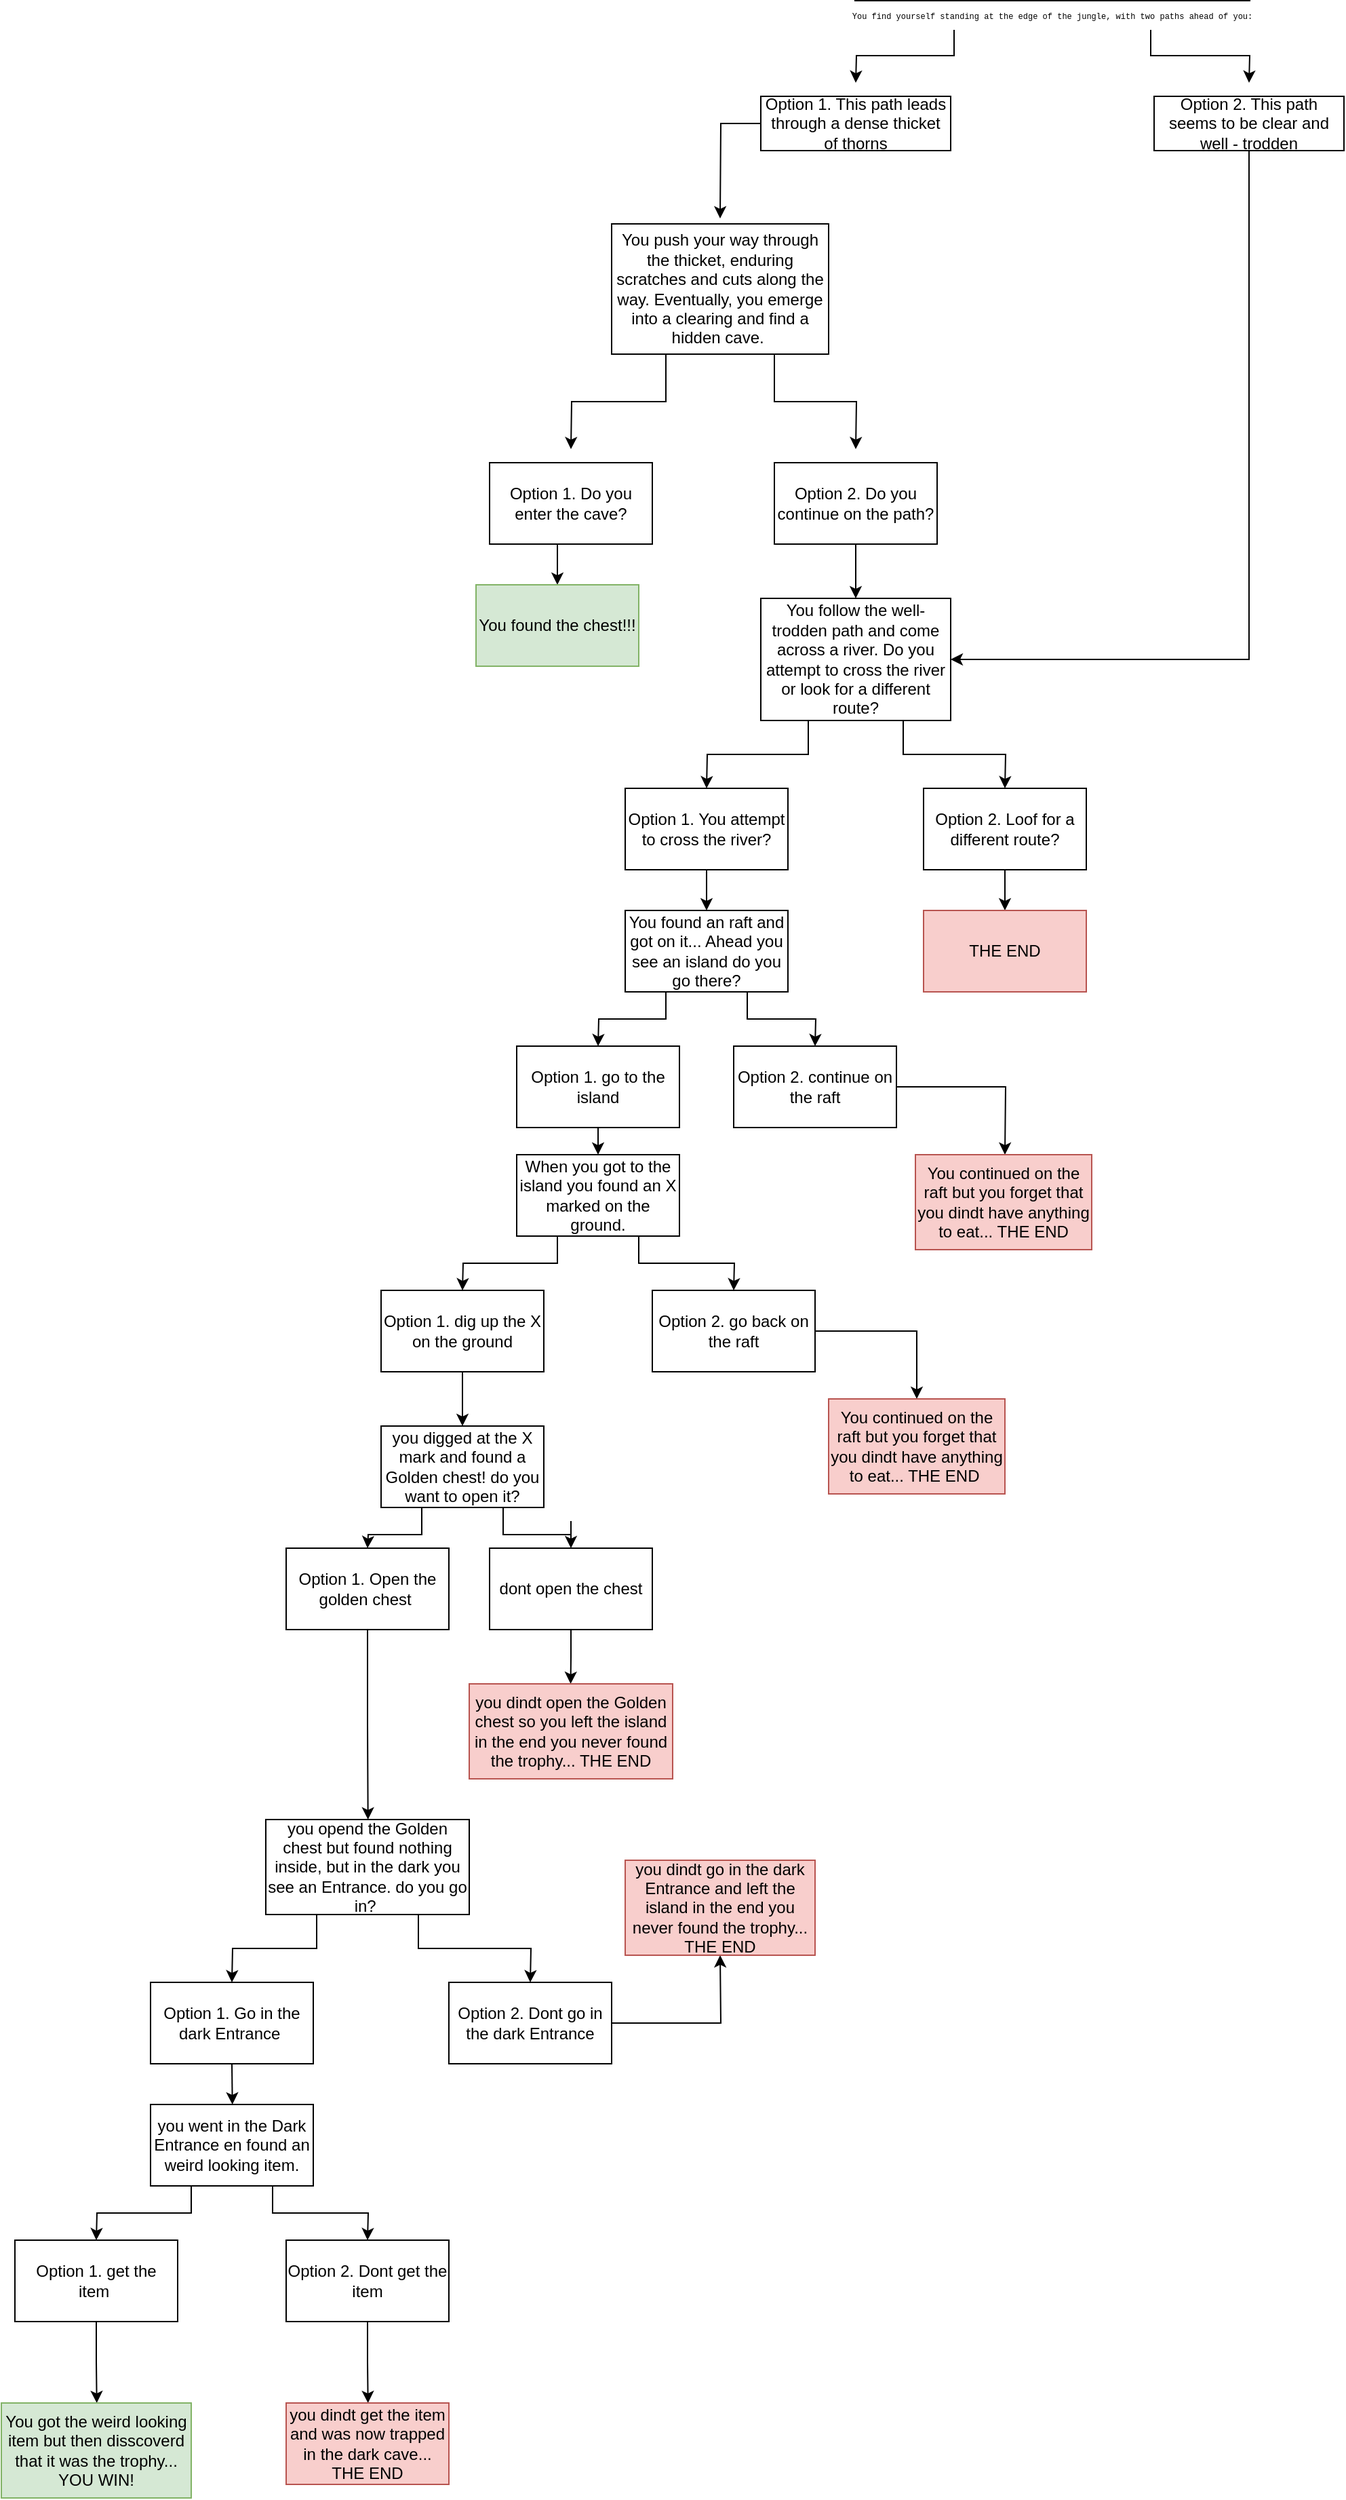 <mxfile version="26.0.16">
  <diagram name="Pagina-1" id="CJ0WEWoVMeAAJBqQBiX7">
    <mxGraphModel dx="3407" dy="1114" grid="1" gridSize="10" guides="1" tooltips="1" connect="1" arrows="1" fold="1" page="1" pageScale="1" pageWidth="827" pageHeight="1169" math="0" shadow="0">
      <root>
        <mxCell id="0" />
        <mxCell id="1" parent="0" />
        <mxCell id="uEitXy7AAJIS3yc4FK4V-7" style="edgeStyle=orthogonalEdgeStyle;rounded=0;orthogonalLoop=1;jettySize=auto;html=1;exitX=0.25;exitY=1;exitDx=0;exitDy=0;" edge="1" parent="1" source="uEitXy7AAJIS3yc4FK4V-3">
          <mxGeometry relative="1" as="geometry">
            <mxPoint x="240" y="450" as="targetPoint" />
          </mxGeometry>
        </mxCell>
        <mxCell id="uEitXy7AAJIS3yc4FK4V-8" style="edgeStyle=orthogonalEdgeStyle;rounded=0;orthogonalLoop=1;jettySize=auto;html=1;exitX=0.75;exitY=1;exitDx=0;exitDy=0;" edge="1" parent="1" source="uEitXy7AAJIS3yc4FK4V-3">
          <mxGeometry relative="1" as="geometry">
            <mxPoint x="530" y="450" as="targetPoint" />
          </mxGeometry>
        </mxCell>
        <mxCell id="uEitXy7AAJIS3yc4FK4V-3" value="&lt;div style=&quot;line-height: 19px;&quot;&gt;&lt;span style=&quot;font-family: Consolas, &amp;quot;Courier New&amp;quot;, monospace; white-space: pre;&quot;&gt;&lt;font style=&quot;font-size: 6px;&quot;&gt;You find yourself standing at the edge of the jungle, with two paths ahead of you:&lt;/font&gt;&lt;/span&gt;&lt;/div&gt;" style="rounded=1;whiteSpace=wrap;html=1;absoluteArcSize=1;arcSize=0;strokeWidth=2;fontColor=light-dark(#000000, #121212);labelBackgroundColor=light-dark(#ffffff, #ededed);" vertex="1" parent="1">
          <mxGeometry x="240" y="390" width="290" height="20" as="geometry" />
        </mxCell>
        <mxCell id="uEitXy7AAJIS3yc4FK4V-15" style="edgeStyle=orthogonalEdgeStyle;rounded=0;orthogonalLoop=1;jettySize=auto;html=1;exitX=0;exitY=0.5;exitDx=0;exitDy=0;" edge="1" parent="1" source="uEitXy7AAJIS3yc4FK4V-13">
          <mxGeometry relative="1" as="geometry">
            <mxPoint x="140" y="550" as="targetPoint" />
          </mxGeometry>
        </mxCell>
        <mxCell id="uEitXy7AAJIS3yc4FK4V-13" value="Option 1. This path leads through a dense thicket of thorns" style="whiteSpace=wrap;html=1;" vertex="1" parent="1">
          <mxGeometry x="170" y="460" width="140" height="40" as="geometry" />
        </mxCell>
        <mxCell id="uEitXy7AAJIS3yc4FK4V-92" style="edgeStyle=orthogonalEdgeStyle;rounded=0;orthogonalLoop=1;jettySize=auto;html=1;exitX=0.5;exitY=1;exitDx=0;exitDy=0;entryX=1;entryY=0.5;entryDx=0;entryDy=0;" edge="1" parent="1" source="uEitXy7AAJIS3yc4FK4V-14" target="uEitXy7AAJIS3yc4FK4V-25">
          <mxGeometry relative="1" as="geometry" />
        </mxCell>
        <mxCell id="uEitXy7AAJIS3yc4FK4V-14" value="&lt;font style=&quot;color: rgb(0, 0, 0);&quot;&gt;Option 2. This path seems to be clear and well - trodden&lt;/font&gt;" style="whiteSpace=wrap;html=1;" vertex="1" parent="1">
          <mxGeometry x="460" y="460" width="140" height="40" as="geometry" />
        </mxCell>
        <mxCell id="uEitXy7AAJIS3yc4FK4V-17" style="edgeStyle=orthogonalEdgeStyle;rounded=0;orthogonalLoop=1;jettySize=auto;html=1;exitX=0.25;exitY=1;exitDx=0;exitDy=0;" edge="1" parent="1" source="uEitXy7AAJIS3yc4FK4V-16">
          <mxGeometry relative="1" as="geometry">
            <mxPoint x="30" y="720" as="targetPoint" />
          </mxGeometry>
        </mxCell>
        <mxCell id="uEitXy7AAJIS3yc4FK4V-18" style="edgeStyle=orthogonalEdgeStyle;rounded=0;orthogonalLoop=1;jettySize=auto;html=1;exitX=0.75;exitY=1;exitDx=0;exitDy=0;" edge="1" parent="1" source="uEitXy7AAJIS3yc4FK4V-16">
          <mxGeometry relative="1" as="geometry">
            <mxPoint x="240" y="720" as="targetPoint" />
          </mxGeometry>
        </mxCell>
        <mxCell id="uEitXy7AAJIS3yc4FK4V-16" value="You push your way through the thicket, enduring scratches and cuts along the way. Eventually, you emerge into a clearing and find a hidden cave.&amp;nbsp;" style="whiteSpace=wrap;html=1;" vertex="1" parent="1">
          <mxGeometry x="60" y="554" width="160" height="96" as="geometry" />
        </mxCell>
        <mxCell id="uEitXy7AAJIS3yc4FK4V-24" style="edgeStyle=orthogonalEdgeStyle;rounded=0;orthogonalLoop=1;jettySize=auto;html=1;exitX=0.5;exitY=1;exitDx=0;exitDy=0;" edge="1" parent="1" source="uEitXy7AAJIS3yc4FK4V-19">
          <mxGeometry relative="1" as="geometry">
            <mxPoint x="240" y="830" as="targetPoint" />
          </mxGeometry>
        </mxCell>
        <mxCell id="uEitXy7AAJIS3yc4FK4V-19" value="&lt;font style=&quot;color: rgb(0, 0, 0);&quot;&gt;Option 2. Do you continue on the path?&lt;/font&gt;" style="whiteSpace=wrap;html=1;" vertex="1" parent="1">
          <mxGeometry x="180" y="730" width="120" height="60" as="geometry" />
        </mxCell>
        <mxCell id="uEitXy7AAJIS3yc4FK4V-22" style="edgeStyle=orthogonalEdgeStyle;rounded=0;orthogonalLoop=1;jettySize=auto;html=1;exitX=0.5;exitY=1;exitDx=0;exitDy=0;" edge="1" parent="1" source="uEitXy7AAJIS3yc4FK4V-21">
          <mxGeometry relative="1" as="geometry">
            <mxPoint x="20" y="820" as="targetPoint" />
          </mxGeometry>
        </mxCell>
        <mxCell id="uEitXy7AAJIS3yc4FK4V-21" value="Option 1. Do you enter the cave?" style="whiteSpace=wrap;html=1;" vertex="1" parent="1">
          <mxGeometry x="-30" y="730" width="120" height="60" as="geometry" />
        </mxCell>
        <mxCell id="uEitXy7AAJIS3yc4FK4V-23" value="You found the chest!!!" style="whiteSpace=wrap;html=1;fillColor=#d5e8d4;strokeColor=#82b366;" vertex="1" parent="1">
          <mxGeometry x="-40" y="820" width="120" height="60" as="geometry" />
        </mxCell>
        <mxCell id="uEitXy7AAJIS3yc4FK4V-26" style="edgeStyle=orthogonalEdgeStyle;rounded=0;orthogonalLoop=1;jettySize=auto;html=1;exitX=0.25;exitY=1;exitDx=0;exitDy=0;" edge="1" parent="1" source="uEitXy7AAJIS3yc4FK4V-25">
          <mxGeometry relative="1" as="geometry">
            <mxPoint x="130" y="970" as="targetPoint" />
          </mxGeometry>
        </mxCell>
        <mxCell id="uEitXy7AAJIS3yc4FK4V-27" style="edgeStyle=orthogonalEdgeStyle;rounded=0;orthogonalLoop=1;jettySize=auto;html=1;exitX=0.75;exitY=1;exitDx=0;exitDy=0;" edge="1" parent="1" source="uEitXy7AAJIS3yc4FK4V-25">
          <mxGeometry relative="1" as="geometry">
            <mxPoint x="350" y="970" as="targetPoint" />
          </mxGeometry>
        </mxCell>
        <mxCell id="uEitXy7AAJIS3yc4FK4V-25" value="You follow the well-trodden path and come across a river. Do you attempt to cross the river or look for a different route?" style="whiteSpace=wrap;html=1;" vertex="1" parent="1">
          <mxGeometry x="170" y="830" width="140" height="90" as="geometry" />
        </mxCell>
        <mxCell id="uEitXy7AAJIS3yc4FK4V-30" style="edgeStyle=orthogonalEdgeStyle;rounded=0;orthogonalLoop=1;jettySize=auto;html=1;exitX=0.5;exitY=1;exitDx=0;exitDy=0;" edge="1" parent="1" source="uEitXy7AAJIS3yc4FK4V-28">
          <mxGeometry relative="1" as="geometry">
            <mxPoint x="130" y="1060" as="targetPoint" />
          </mxGeometry>
        </mxCell>
        <mxCell id="uEitXy7AAJIS3yc4FK4V-28" value="Option 1. You attempt to cross the river?" style="whiteSpace=wrap;html=1;" vertex="1" parent="1">
          <mxGeometry x="70" y="970" width="120" height="60" as="geometry" />
        </mxCell>
        <mxCell id="uEitXy7AAJIS3yc4FK4V-33" style="edgeStyle=orthogonalEdgeStyle;rounded=0;orthogonalLoop=1;jettySize=auto;html=1;exitX=0.5;exitY=1;exitDx=0;exitDy=0;" edge="1" parent="1" source="uEitXy7AAJIS3yc4FK4V-29">
          <mxGeometry relative="1" as="geometry">
            <mxPoint x="350" y="1060" as="targetPoint" />
          </mxGeometry>
        </mxCell>
        <mxCell id="uEitXy7AAJIS3yc4FK4V-29" value="Option 2. Loof for a different route?" style="whiteSpace=wrap;html=1;" vertex="1" parent="1">
          <mxGeometry x="290" y="970" width="120" height="60" as="geometry" />
        </mxCell>
        <mxCell id="uEitXy7AAJIS3yc4FK4V-40" style="edgeStyle=orthogonalEdgeStyle;rounded=0;orthogonalLoop=1;jettySize=auto;html=1;exitX=0.25;exitY=1;exitDx=0;exitDy=0;" edge="1" parent="1" source="uEitXy7AAJIS3yc4FK4V-32">
          <mxGeometry relative="1" as="geometry">
            <mxPoint x="50" y="1160" as="targetPoint" />
          </mxGeometry>
        </mxCell>
        <mxCell id="uEitXy7AAJIS3yc4FK4V-41" style="edgeStyle=orthogonalEdgeStyle;rounded=0;orthogonalLoop=1;jettySize=auto;html=1;exitX=0.75;exitY=1;exitDx=0;exitDy=0;" edge="1" parent="1" source="uEitXy7AAJIS3yc4FK4V-32">
          <mxGeometry relative="1" as="geometry">
            <mxPoint x="210" y="1160" as="targetPoint" />
          </mxGeometry>
        </mxCell>
        <mxCell id="uEitXy7AAJIS3yc4FK4V-32" value="You found an raft and got on it... Ahead you see an island do you go there?" style="whiteSpace=wrap;html=1;" vertex="1" parent="1">
          <mxGeometry x="70" y="1060" width="120" height="60" as="geometry" />
        </mxCell>
        <mxCell id="uEitXy7AAJIS3yc4FK4V-34" value="THE END" style="whiteSpace=wrap;html=1;fillColor=#f8cecc;strokeColor=#b85450;" vertex="1" parent="1">
          <mxGeometry x="290" y="1060" width="120" height="60" as="geometry" />
        </mxCell>
        <mxCell id="uEitXy7AAJIS3yc4FK4V-49" style="edgeStyle=orthogonalEdgeStyle;rounded=0;orthogonalLoop=1;jettySize=auto;html=1;exitX=0.5;exitY=1;exitDx=0;exitDy=0;" edge="1" parent="1" source="uEitXy7AAJIS3yc4FK4V-36">
          <mxGeometry relative="1" as="geometry">
            <mxPoint x="50" y="1240" as="targetPoint" />
          </mxGeometry>
        </mxCell>
        <mxCell id="uEitXy7AAJIS3yc4FK4V-36" value="Option 1. go to the island" style="whiteSpace=wrap;html=1;" vertex="1" parent="1">
          <mxGeometry x="-10" y="1160" width="120" height="60" as="geometry" />
        </mxCell>
        <mxCell id="uEitXy7AAJIS3yc4FK4V-45" style="edgeStyle=orthogonalEdgeStyle;rounded=0;orthogonalLoop=1;jettySize=auto;html=1;exitX=1;exitY=0.5;exitDx=0;exitDy=0;" edge="1" parent="1" source="uEitXy7AAJIS3yc4FK4V-42">
          <mxGeometry relative="1" as="geometry">
            <mxPoint x="350" y="1240" as="targetPoint" />
          </mxGeometry>
        </mxCell>
        <mxCell id="uEitXy7AAJIS3yc4FK4V-42" value="Option 2. continue on the raft" style="whiteSpace=wrap;html=1;" vertex="1" parent="1">
          <mxGeometry x="150" y="1160" width="120" height="60" as="geometry" />
        </mxCell>
        <mxCell id="uEitXy7AAJIS3yc4FK4V-62" style="edgeStyle=orthogonalEdgeStyle;rounded=0;orthogonalLoop=1;jettySize=auto;html=1;exitX=0.5;exitY=1;exitDx=0;exitDy=0;entryX=0.5;entryY=0;entryDx=0;entryDy=0;" edge="1" parent="1" source="uEitXy7AAJIS3yc4FK4V-46" target="uEitXy7AAJIS3yc4FK4V-58">
          <mxGeometry relative="1" as="geometry" />
        </mxCell>
        <mxCell id="uEitXy7AAJIS3yc4FK4V-46" value="Option 1. dig up the X on the ground" style="whiteSpace=wrap;html=1;" vertex="1" parent="1">
          <mxGeometry x="-110" y="1340" width="120" height="60" as="geometry" />
        </mxCell>
        <mxCell id="uEitXy7AAJIS3yc4FK4V-50" style="edgeStyle=orthogonalEdgeStyle;rounded=0;orthogonalLoop=1;jettySize=auto;html=1;exitX=0.25;exitY=1;exitDx=0;exitDy=0;" edge="1" parent="1" source="uEitXy7AAJIS3yc4FK4V-47">
          <mxGeometry relative="1" as="geometry">
            <mxPoint x="-50" y="1340" as="targetPoint" />
          </mxGeometry>
        </mxCell>
        <mxCell id="uEitXy7AAJIS3yc4FK4V-51" style="edgeStyle=orthogonalEdgeStyle;rounded=0;orthogonalLoop=1;jettySize=auto;html=1;exitX=0.75;exitY=1;exitDx=0;exitDy=0;" edge="1" parent="1" source="uEitXy7AAJIS3yc4FK4V-47">
          <mxGeometry relative="1" as="geometry">
            <mxPoint x="150" y="1340" as="targetPoint" />
          </mxGeometry>
        </mxCell>
        <mxCell id="uEitXy7AAJIS3yc4FK4V-47" value="When you got to the island you found an X marked on the ground." style="whiteSpace=wrap;html=1;" vertex="1" parent="1">
          <mxGeometry x="-10" y="1240" width="120" height="60" as="geometry" />
        </mxCell>
        <mxCell id="uEitXy7AAJIS3yc4FK4V-59" style="edgeStyle=orthogonalEdgeStyle;rounded=0;orthogonalLoop=1;jettySize=auto;html=1;exitX=1;exitY=0.5;exitDx=0;exitDy=0;entryX=0.5;entryY=0;entryDx=0;entryDy=0;" edge="1" parent="1" source="uEitXy7AAJIS3yc4FK4V-48" target="uEitXy7AAJIS3yc4FK4V-54">
          <mxGeometry relative="1" as="geometry" />
        </mxCell>
        <mxCell id="uEitXy7AAJIS3yc4FK4V-48" value="Option 2. go back on the raft" style="whiteSpace=wrap;html=1;" vertex="1" parent="1">
          <mxGeometry x="90" y="1340" width="120" height="60" as="geometry" />
        </mxCell>
        <mxCell id="uEitXy7AAJIS3yc4FK4V-52" value="You continued on the raft but you forget that you dindt have anything to eat... THE END" style="whiteSpace=wrap;html=1;fillColor=#f8cecc;strokeColor=#b85450;" vertex="1" parent="1">
          <mxGeometry x="284" y="1240" width="130" height="70" as="geometry" />
        </mxCell>
        <mxCell id="uEitXy7AAJIS3yc4FK4V-54" value="You continued on the raft but you forget that you dindt have anything to eat... THE END&amp;nbsp;" style="whiteSpace=wrap;html=1;fillColor=#f8cecc;strokeColor=#b85450;" vertex="1" parent="1">
          <mxGeometry x="220" y="1420" width="130" height="70" as="geometry" />
        </mxCell>
        <mxCell id="uEitXy7AAJIS3yc4FK4V-69" style="edgeStyle=orthogonalEdgeStyle;rounded=0;orthogonalLoop=1;jettySize=auto;html=1;exitX=0.5;exitY=1;exitDx=0;exitDy=0;" edge="1" parent="1" source="uEitXy7AAJIS3yc4FK4V-57">
          <mxGeometry relative="1" as="geometry">
            <mxPoint x="-119.647" y="1730" as="targetPoint" />
          </mxGeometry>
        </mxCell>
        <mxCell id="uEitXy7AAJIS3yc4FK4V-57" value="Option 1. Open the golden chest&amp;nbsp;" style="whiteSpace=wrap;html=1;" vertex="1" parent="1">
          <mxGeometry x="-180" y="1530" width="120" height="60" as="geometry" />
        </mxCell>
        <mxCell id="uEitXy7AAJIS3yc4FK4V-63" style="edgeStyle=orthogonalEdgeStyle;rounded=0;orthogonalLoop=1;jettySize=auto;html=1;exitX=0.25;exitY=1;exitDx=0;exitDy=0;" edge="1" parent="1" source="uEitXy7AAJIS3yc4FK4V-58">
          <mxGeometry relative="1" as="geometry">
            <mxPoint x="-120" y="1530" as="targetPoint" />
          </mxGeometry>
        </mxCell>
        <mxCell id="uEitXy7AAJIS3yc4FK4V-64" style="edgeStyle=orthogonalEdgeStyle;rounded=0;orthogonalLoop=1;jettySize=auto;html=1;exitX=0.75;exitY=1;exitDx=0;exitDy=0;" edge="1" parent="1" source="uEitXy7AAJIS3yc4FK4V-58">
          <mxGeometry relative="1" as="geometry">
            <mxPoint x="30" y="1530" as="targetPoint" />
          </mxGeometry>
        </mxCell>
        <mxCell id="uEitXy7AAJIS3yc4FK4V-58" value="you digged at the X mark and found a Golden chest! do you want to open it?" style="whiteSpace=wrap;html=1;" vertex="1" parent="1">
          <mxGeometry x="-110" y="1440" width="120" height="60" as="geometry" />
        </mxCell>
        <mxCell id="uEitXy7AAJIS3yc4FK4V-66" style="edgeStyle=orthogonalEdgeStyle;rounded=0;orthogonalLoop=1;jettySize=auto;html=1;exitX=0.5;exitY=1;exitDx=0;exitDy=0;" edge="1" parent="1" source="uEitXy7AAJIS3yc4FK4V-65">
          <mxGeometry relative="1" as="geometry">
            <mxPoint x="29.765" y="1630" as="targetPoint" />
          </mxGeometry>
        </mxCell>
        <mxCell id="uEitXy7AAJIS3yc4FK4V-65" value="dont open the chest" style="whiteSpace=wrap;html=1;" vertex="1" parent="1">
          <mxGeometry x="-30" y="1530" width="120" height="60" as="geometry" />
        </mxCell>
        <mxCell id="uEitXy7AAJIS3yc4FK4V-67" value="you dindt open the Golden chest so you left the island in the end you never found the trophy... THE END" style="whiteSpace=wrap;html=1;fillColor=#f8cecc;strokeColor=#b85450;" vertex="1" parent="1">
          <mxGeometry x="-45" y="1630" width="150" height="70" as="geometry" />
        </mxCell>
        <mxCell id="uEitXy7AAJIS3yc4FK4V-72" style="edgeStyle=orthogonalEdgeStyle;rounded=0;orthogonalLoop=1;jettySize=auto;html=1;exitX=0.25;exitY=1;exitDx=0;exitDy=0;" edge="1" parent="1" source="uEitXy7AAJIS3yc4FK4V-71">
          <mxGeometry relative="1" as="geometry">
            <mxPoint x="-220" y="1850" as="targetPoint" />
          </mxGeometry>
        </mxCell>
        <mxCell id="uEitXy7AAJIS3yc4FK4V-73" style="edgeStyle=orthogonalEdgeStyle;rounded=0;orthogonalLoop=1;jettySize=auto;html=1;exitX=0.75;exitY=1;exitDx=0;exitDy=0;" edge="1" parent="1" source="uEitXy7AAJIS3yc4FK4V-71">
          <mxGeometry relative="1" as="geometry">
            <mxPoint y="1850" as="targetPoint" />
          </mxGeometry>
        </mxCell>
        <mxCell id="uEitXy7AAJIS3yc4FK4V-71" value="you opend the Golden chest but found nothing inside, but in the dark you see an Entrance. do you go in?&amp;nbsp;" style="whiteSpace=wrap;html=1;" vertex="1" parent="1">
          <mxGeometry x="-195" y="1730" width="150" height="70" as="geometry" />
        </mxCell>
        <mxCell id="uEitXy7AAJIS3yc4FK4V-80" style="edgeStyle=orthogonalEdgeStyle;rounded=0;orthogonalLoop=1;jettySize=auto;html=1;exitX=0.5;exitY=1;exitDx=0;exitDy=0;" edge="1" parent="1" source="uEitXy7AAJIS3yc4FK4V-74">
          <mxGeometry relative="1" as="geometry">
            <mxPoint x="-219.647" y="1940" as="targetPoint" />
          </mxGeometry>
        </mxCell>
        <mxCell id="uEitXy7AAJIS3yc4FK4V-74" value="Option 1. Go in the dark Entrance&amp;nbsp;" style="whiteSpace=wrap;html=1;" vertex="1" parent="1">
          <mxGeometry x="-280" y="1850" width="120" height="60" as="geometry" />
        </mxCell>
        <mxCell id="uEitXy7AAJIS3yc4FK4V-76" style="edgeStyle=orthogonalEdgeStyle;rounded=0;orthogonalLoop=1;jettySize=auto;html=1;exitX=1;exitY=0.5;exitDx=0;exitDy=0;" edge="1" parent="1" source="uEitXy7AAJIS3yc4FK4V-75">
          <mxGeometry relative="1" as="geometry">
            <mxPoint x="140" y="1830" as="targetPoint" />
          </mxGeometry>
        </mxCell>
        <mxCell id="uEitXy7AAJIS3yc4FK4V-75" value="Option 2. Dont go in the dark Entrance" style="whiteSpace=wrap;html=1;" vertex="1" parent="1">
          <mxGeometry x="-60" y="1850" width="120" height="60" as="geometry" />
        </mxCell>
        <mxCell id="uEitXy7AAJIS3yc4FK4V-78" value="you dindt go in the dark Entrance and left the island in the end you never found the trophy... THE END" style="whiteSpace=wrap;html=1;fillColor=#f8cecc;strokeColor=#b85450;" vertex="1" parent="1">
          <mxGeometry x="70" y="1760" width="140" height="70" as="geometry" />
        </mxCell>
        <mxCell id="uEitXy7AAJIS3yc4FK4V-82" style="edgeStyle=orthogonalEdgeStyle;rounded=0;orthogonalLoop=1;jettySize=auto;html=1;exitX=0.25;exitY=1;exitDx=0;exitDy=0;" edge="1" parent="1" source="uEitXy7AAJIS3yc4FK4V-81">
          <mxGeometry relative="1" as="geometry">
            <mxPoint x="-320" y="2040" as="targetPoint" />
          </mxGeometry>
        </mxCell>
        <mxCell id="uEitXy7AAJIS3yc4FK4V-83" style="edgeStyle=orthogonalEdgeStyle;rounded=0;orthogonalLoop=1;jettySize=auto;html=1;exitX=0.75;exitY=1;exitDx=0;exitDy=0;" edge="1" parent="1" source="uEitXy7AAJIS3yc4FK4V-81">
          <mxGeometry relative="1" as="geometry">
            <mxPoint x="-120" y="2040" as="targetPoint" />
          </mxGeometry>
        </mxCell>
        <mxCell id="uEitXy7AAJIS3yc4FK4V-81" value="you went in the Dark Entrance en found an weird looking item." style="whiteSpace=wrap;html=1;" vertex="1" parent="1">
          <mxGeometry x="-280" y="1940" width="120" height="60" as="geometry" />
        </mxCell>
        <mxCell id="uEitXy7AAJIS3yc4FK4V-87" style="edgeStyle=orthogonalEdgeStyle;rounded=0;orthogonalLoop=1;jettySize=auto;html=1;exitX=0.5;exitY=1;exitDx=0;exitDy=0;" edge="1" parent="1" source="uEitXy7AAJIS3yc4FK4V-84">
          <mxGeometry relative="1" as="geometry">
            <mxPoint x="-319.647" y="2160" as="targetPoint" />
          </mxGeometry>
        </mxCell>
        <mxCell id="uEitXy7AAJIS3yc4FK4V-84" value="Option 1. get the item&amp;nbsp;" style="whiteSpace=wrap;html=1;" vertex="1" parent="1">
          <mxGeometry x="-380" y="2040" width="120" height="60" as="geometry" />
        </mxCell>
        <mxCell id="uEitXy7AAJIS3yc4FK4V-88" style="edgeStyle=orthogonalEdgeStyle;rounded=0;orthogonalLoop=1;jettySize=auto;html=1;exitX=0.5;exitY=1;exitDx=0;exitDy=0;" edge="1" parent="1" source="uEitXy7AAJIS3yc4FK4V-86">
          <mxGeometry relative="1" as="geometry">
            <mxPoint x="-119.647" y="2160" as="targetPoint" />
          </mxGeometry>
        </mxCell>
        <mxCell id="uEitXy7AAJIS3yc4FK4V-86" value="Option 2. Dont get the item" style="whiteSpace=wrap;html=1;" vertex="1" parent="1">
          <mxGeometry x="-180" y="2040" width="120" height="60" as="geometry" />
        </mxCell>
        <mxCell id="uEitXy7AAJIS3yc4FK4V-89" value="You got the weird looking item but then disscoverd that it was the trophy... YOU WIN!" style="whiteSpace=wrap;html=1;fillColor=#d5e8d4;strokeColor=#82b366;" vertex="1" parent="1">
          <mxGeometry x="-390" y="2160" width="140" height="70" as="geometry" />
        </mxCell>
        <mxCell id="uEitXy7AAJIS3yc4FK4V-90" value="you dindt get the item and was now trapped in the dark cave... THE END" style="whiteSpace=wrap;html=1;fillColor=#f8cecc;strokeColor=#b85450;" vertex="1" parent="1">
          <mxGeometry x="-180" y="2160" width="120" height="60" as="geometry" />
        </mxCell>
      </root>
    </mxGraphModel>
  </diagram>
</mxfile>

